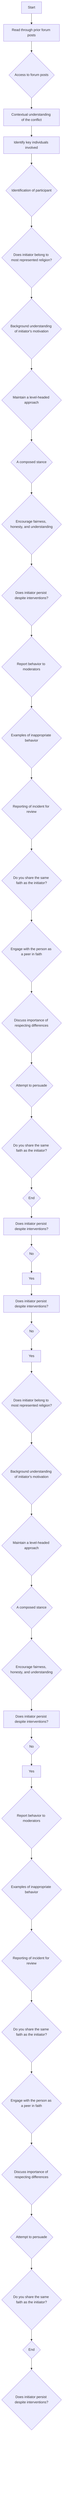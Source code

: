 flowchart TD
    Start[Start] --> A[Read through prior forum posts]
    A --> B{Access to forum posts}
    B --> C[Contextual understanding of the conflict]
    C --> D[Identify key individuals involved]
    D --> E{Identification of participant}
    E --> F{Does initiator belong to most represented religion?}
    F --> G{Background understanding of initiator's motivation}
    G --> H{Maintain a level-headed approach}
    H --> I{A composed stance}
    I --> J{Encourage fairness, honesty, and understanding}
    J --> K{Does initiator persist despite interventions?}
    K --> L{Report behavior to moderators}
    L --> M{Examples of inappropriate behavior}
    M --> N{Reporting of incident for review}
    N --> O{Do you share the same faith as the initiator?}
    O --> P{Engage with the person as a peer in faith}
    P --> Q{Discuss importance of respecting differences}
    Q --> R{Attempt to persuade}
    R --> S{Do you share the same faith as the initiator?}
    S --> T{End}
    T --> U[Does initiator persist despite interventions?]
    U --> V{No}
    V --> W[Yes]
    W --> X[Does initiator persist despite interventions?]
    X --> Y{No}
    Y --> Z[Yes]
    Z --> AA{Does initiator belong to most represented religion?}
    AA --> BB{Background understanding of initiator's motivation}
    BB --> CC{Maintain a level-headed approach}
    CC --> DD{A composed stance}
    DD --> EE{Encourage fairness, honesty, and understanding}
    EE --> FF[Does initiator persist despite interventions?]
    FF --> GG{No}
    GG --> HH[Yes]
    HH --> II{Report behavior to moderators}
    II --> JJ{Examples of inappropriate behavior}
    JJ --> KK{Reporting of incident for review}
    KK --> LL{Do you share the same faith as the initiator?}
    LL --> MM{Engage with the person as a peer in faith}
    MM --> NN{Discuss importance of respecting differences}
    NN --> OO{Attempt to persuade}
    OO --> PP{Do you share the same faith as the initiator?}
    PP --> QQ{End}
    QQ --> RR{Does initiator persist despite interventions?}